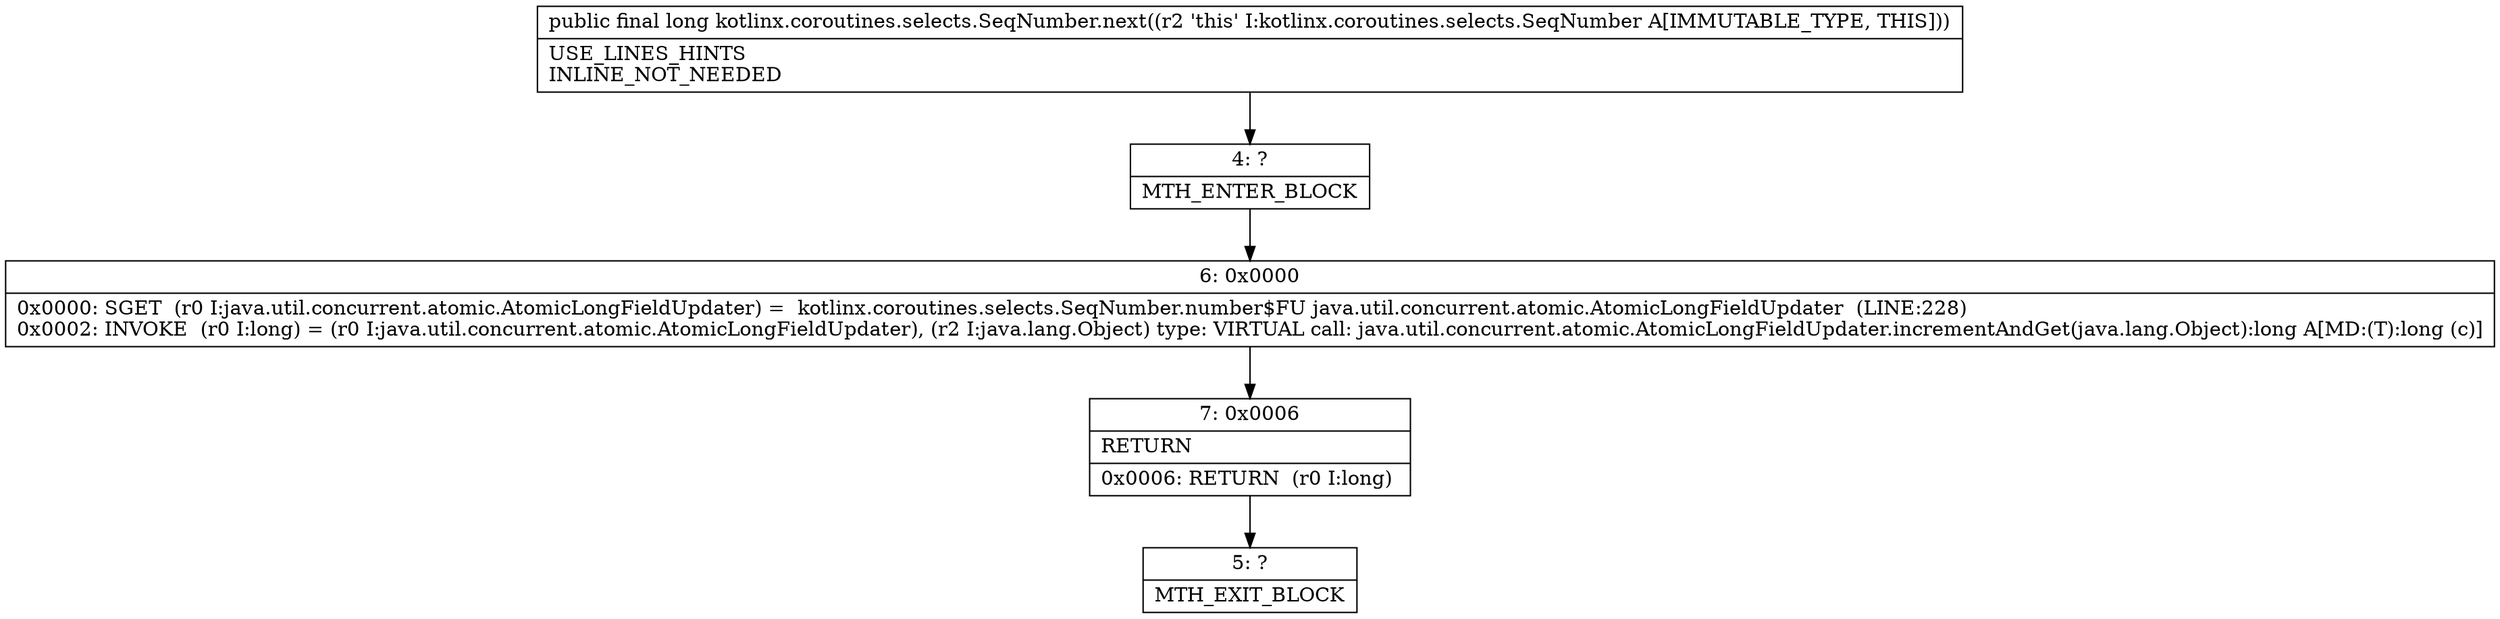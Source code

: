 digraph "CFG forkotlinx.coroutines.selects.SeqNumber.next()J" {
Node_4 [shape=record,label="{4\:\ ?|MTH_ENTER_BLOCK\l}"];
Node_6 [shape=record,label="{6\:\ 0x0000|0x0000: SGET  (r0 I:java.util.concurrent.atomic.AtomicLongFieldUpdater) =  kotlinx.coroutines.selects.SeqNumber.number$FU java.util.concurrent.atomic.AtomicLongFieldUpdater  (LINE:228)\l0x0002: INVOKE  (r0 I:long) = (r0 I:java.util.concurrent.atomic.AtomicLongFieldUpdater), (r2 I:java.lang.Object) type: VIRTUAL call: java.util.concurrent.atomic.AtomicLongFieldUpdater.incrementAndGet(java.lang.Object):long A[MD:(T):long (c)]\l}"];
Node_7 [shape=record,label="{7\:\ 0x0006|RETURN\l|0x0006: RETURN  (r0 I:long) \l}"];
Node_5 [shape=record,label="{5\:\ ?|MTH_EXIT_BLOCK\l}"];
MethodNode[shape=record,label="{public final long kotlinx.coroutines.selects.SeqNumber.next((r2 'this' I:kotlinx.coroutines.selects.SeqNumber A[IMMUTABLE_TYPE, THIS]))  | USE_LINES_HINTS\lINLINE_NOT_NEEDED\l}"];
MethodNode -> Node_4;Node_4 -> Node_6;
Node_6 -> Node_7;
Node_7 -> Node_5;
}

